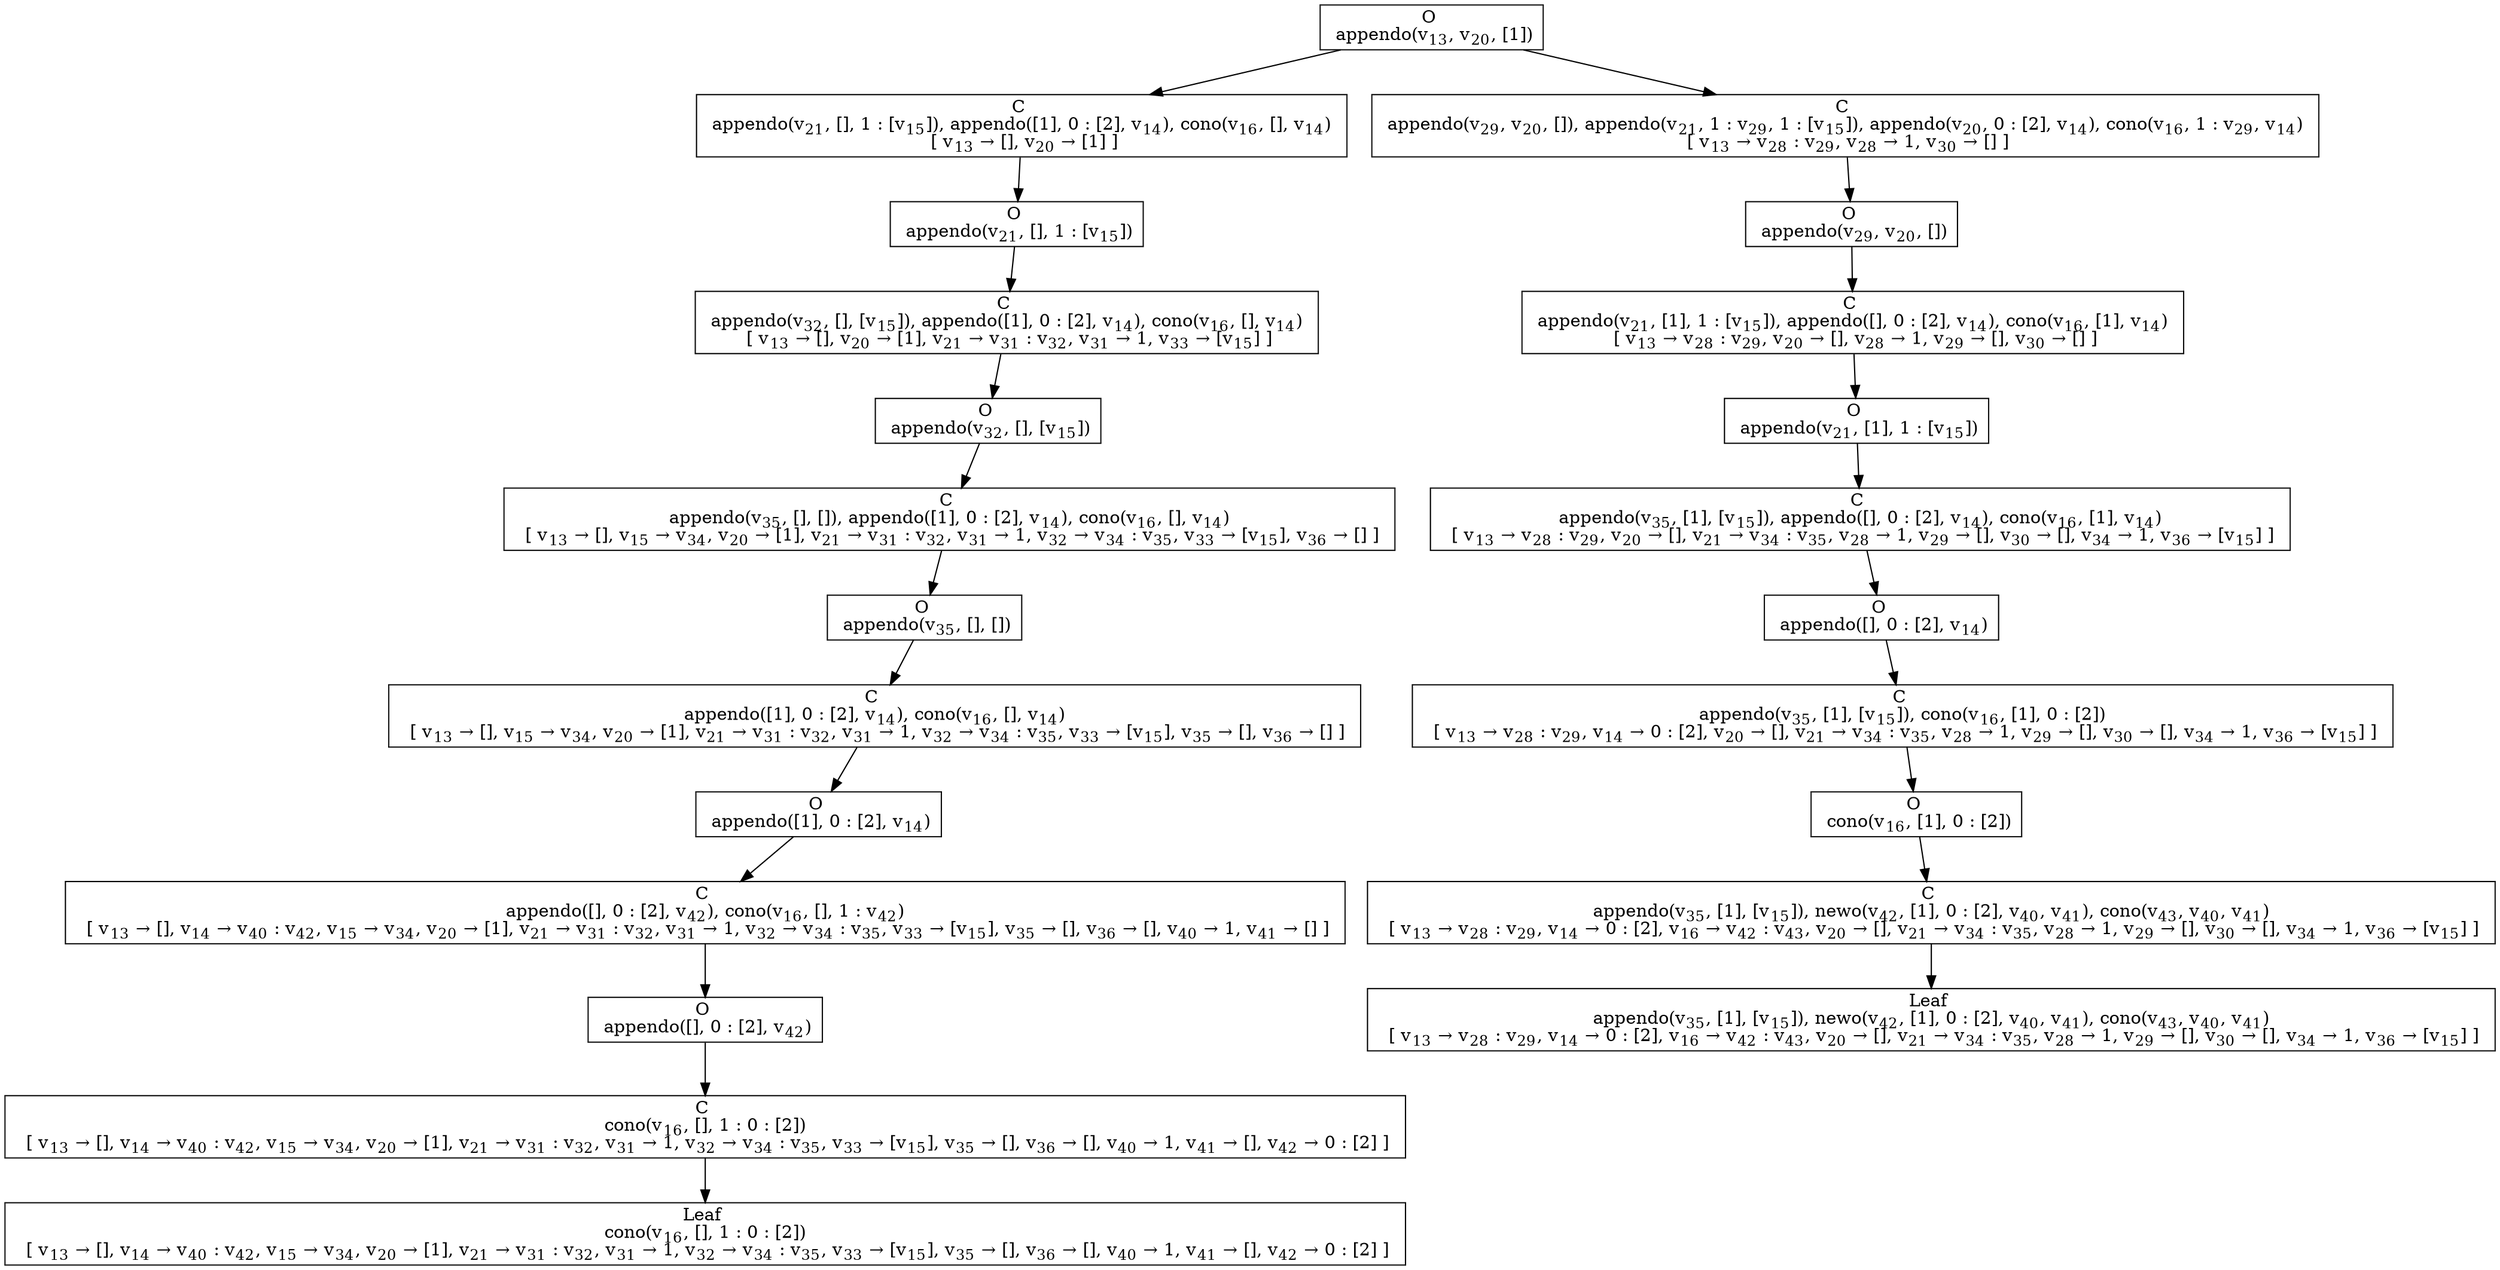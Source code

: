 digraph {
    graph [rankdir=TB
          ,bgcolor=transparent];
    node [shape=box
         ,fillcolor=white
         ,style=filled];
    0 [label=<O <BR/> appendo(v<SUB>13</SUB>, v<SUB>20</SUB>, [1])>];
    1 [label=<C <BR/> appendo(v<SUB>21</SUB>, [], 1 : [v<SUB>15</SUB>]), appendo([1], 0 : [2], v<SUB>14</SUB>), cono(v<SUB>16</SUB>, [], v<SUB>14</SUB>) <BR/>  [ v<SUB>13</SUB> &rarr; [], v<SUB>20</SUB> &rarr; [1] ] >];
    2 [label=<C <BR/> appendo(v<SUB>29</SUB>, v<SUB>20</SUB>, []), appendo(v<SUB>21</SUB>, 1 : v<SUB>29</SUB>, 1 : [v<SUB>15</SUB>]), appendo(v<SUB>20</SUB>, 0 : [2], v<SUB>14</SUB>), cono(v<SUB>16</SUB>, 1 : v<SUB>29</SUB>, v<SUB>14</SUB>) <BR/>  [ v<SUB>13</SUB> &rarr; v<SUB>28</SUB> : v<SUB>29</SUB>, v<SUB>28</SUB> &rarr; 1, v<SUB>30</SUB> &rarr; [] ] >];
    3 [label=<O <BR/> appendo(v<SUB>21</SUB>, [], 1 : [v<SUB>15</SUB>])>];
    4 [label=<C <BR/> appendo(v<SUB>32</SUB>, [], [v<SUB>15</SUB>]), appendo([1], 0 : [2], v<SUB>14</SUB>), cono(v<SUB>16</SUB>, [], v<SUB>14</SUB>) <BR/>  [ v<SUB>13</SUB> &rarr; [], v<SUB>20</SUB> &rarr; [1], v<SUB>21</SUB> &rarr; v<SUB>31</SUB> : v<SUB>32</SUB>, v<SUB>31</SUB> &rarr; 1, v<SUB>33</SUB> &rarr; [v<SUB>15</SUB>] ] >];
    5 [label=<O <BR/> appendo(v<SUB>32</SUB>, [], [v<SUB>15</SUB>])>];
    6 [label=<C <BR/> appendo(v<SUB>35</SUB>, [], []), appendo([1], 0 : [2], v<SUB>14</SUB>), cono(v<SUB>16</SUB>, [], v<SUB>14</SUB>) <BR/>  [ v<SUB>13</SUB> &rarr; [], v<SUB>15</SUB> &rarr; v<SUB>34</SUB>, v<SUB>20</SUB> &rarr; [1], v<SUB>21</SUB> &rarr; v<SUB>31</SUB> : v<SUB>32</SUB>, v<SUB>31</SUB> &rarr; 1, v<SUB>32</SUB> &rarr; v<SUB>34</SUB> : v<SUB>35</SUB>, v<SUB>33</SUB> &rarr; [v<SUB>15</SUB>], v<SUB>36</SUB> &rarr; [] ] >];
    7 [label=<O <BR/> appendo(v<SUB>35</SUB>, [], [])>];
    8 [label=<C <BR/> appendo([1], 0 : [2], v<SUB>14</SUB>), cono(v<SUB>16</SUB>, [], v<SUB>14</SUB>) <BR/>  [ v<SUB>13</SUB> &rarr; [], v<SUB>15</SUB> &rarr; v<SUB>34</SUB>, v<SUB>20</SUB> &rarr; [1], v<SUB>21</SUB> &rarr; v<SUB>31</SUB> : v<SUB>32</SUB>, v<SUB>31</SUB> &rarr; 1, v<SUB>32</SUB> &rarr; v<SUB>34</SUB> : v<SUB>35</SUB>, v<SUB>33</SUB> &rarr; [v<SUB>15</SUB>], v<SUB>35</SUB> &rarr; [], v<SUB>36</SUB> &rarr; [] ] >];
    9 [label=<O <BR/> appendo([1], 0 : [2], v<SUB>14</SUB>)>];
    10 [label=<C <BR/> appendo([], 0 : [2], v<SUB>42</SUB>), cono(v<SUB>16</SUB>, [], 1 : v<SUB>42</SUB>) <BR/>  [ v<SUB>13</SUB> &rarr; [], v<SUB>14</SUB> &rarr; v<SUB>40</SUB> : v<SUB>42</SUB>, v<SUB>15</SUB> &rarr; v<SUB>34</SUB>, v<SUB>20</SUB> &rarr; [1], v<SUB>21</SUB> &rarr; v<SUB>31</SUB> : v<SUB>32</SUB>, v<SUB>31</SUB> &rarr; 1, v<SUB>32</SUB> &rarr; v<SUB>34</SUB> : v<SUB>35</SUB>, v<SUB>33</SUB> &rarr; [v<SUB>15</SUB>], v<SUB>35</SUB> &rarr; [], v<SUB>36</SUB> &rarr; [], v<SUB>40</SUB> &rarr; 1, v<SUB>41</SUB> &rarr; [] ] >];
    11 [label=<O <BR/> appendo([], 0 : [2], v<SUB>42</SUB>)>];
    12 [label=<C <BR/> cono(v<SUB>16</SUB>, [], 1 : 0 : [2]) <BR/>  [ v<SUB>13</SUB> &rarr; [], v<SUB>14</SUB> &rarr; v<SUB>40</SUB> : v<SUB>42</SUB>, v<SUB>15</SUB> &rarr; v<SUB>34</SUB>, v<SUB>20</SUB> &rarr; [1], v<SUB>21</SUB> &rarr; v<SUB>31</SUB> : v<SUB>32</SUB>, v<SUB>31</SUB> &rarr; 1, v<SUB>32</SUB> &rarr; v<SUB>34</SUB> : v<SUB>35</SUB>, v<SUB>33</SUB> &rarr; [v<SUB>15</SUB>], v<SUB>35</SUB> &rarr; [], v<SUB>36</SUB> &rarr; [], v<SUB>40</SUB> &rarr; 1, v<SUB>41</SUB> &rarr; [], v<SUB>42</SUB> &rarr; 0 : [2] ] >];
    13 [label=<Leaf <BR/> cono(v<SUB>16</SUB>, [], 1 : 0 : [2]) <BR/>  [ v<SUB>13</SUB> &rarr; [], v<SUB>14</SUB> &rarr; v<SUB>40</SUB> : v<SUB>42</SUB>, v<SUB>15</SUB> &rarr; v<SUB>34</SUB>, v<SUB>20</SUB> &rarr; [1], v<SUB>21</SUB> &rarr; v<SUB>31</SUB> : v<SUB>32</SUB>, v<SUB>31</SUB> &rarr; 1, v<SUB>32</SUB> &rarr; v<SUB>34</SUB> : v<SUB>35</SUB>, v<SUB>33</SUB> &rarr; [v<SUB>15</SUB>], v<SUB>35</SUB> &rarr; [], v<SUB>36</SUB> &rarr; [], v<SUB>40</SUB> &rarr; 1, v<SUB>41</SUB> &rarr; [], v<SUB>42</SUB> &rarr; 0 : [2] ] >];
    14 [label=<O <BR/> appendo(v<SUB>29</SUB>, v<SUB>20</SUB>, [])>];
    15 [label=<C <BR/> appendo(v<SUB>21</SUB>, [1], 1 : [v<SUB>15</SUB>]), appendo([], 0 : [2], v<SUB>14</SUB>), cono(v<SUB>16</SUB>, [1], v<SUB>14</SUB>) <BR/>  [ v<SUB>13</SUB> &rarr; v<SUB>28</SUB> : v<SUB>29</SUB>, v<SUB>20</SUB> &rarr; [], v<SUB>28</SUB> &rarr; 1, v<SUB>29</SUB> &rarr; [], v<SUB>30</SUB> &rarr; [] ] >];
    16 [label=<O <BR/> appendo(v<SUB>21</SUB>, [1], 1 : [v<SUB>15</SUB>])>];
    17 [label=<C <BR/> appendo(v<SUB>35</SUB>, [1], [v<SUB>15</SUB>]), appendo([], 0 : [2], v<SUB>14</SUB>), cono(v<SUB>16</SUB>, [1], v<SUB>14</SUB>) <BR/>  [ v<SUB>13</SUB> &rarr; v<SUB>28</SUB> : v<SUB>29</SUB>, v<SUB>20</SUB> &rarr; [], v<SUB>21</SUB> &rarr; v<SUB>34</SUB> : v<SUB>35</SUB>, v<SUB>28</SUB> &rarr; 1, v<SUB>29</SUB> &rarr; [], v<SUB>30</SUB> &rarr; [], v<SUB>34</SUB> &rarr; 1, v<SUB>36</SUB> &rarr; [v<SUB>15</SUB>] ] >];
    18 [label=<O <BR/> appendo([], 0 : [2], v<SUB>14</SUB>)>];
    19 [label=<C <BR/> appendo(v<SUB>35</SUB>, [1], [v<SUB>15</SUB>]), cono(v<SUB>16</SUB>, [1], 0 : [2]) <BR/>  [ v<SUB>13</SUB> &rarr; v<SUB>28</SUB> : v<SUB>29</SUB>, v<SUB>14</SUB> &rarr; 0 : [2], v<SUB>20</SUB> &rarr; [], v<SUB>21</SUB> &rarr; v<SUB>34</SUB> : v<SUB>35</SUB>, v<SUB>28</SUB> &rarr; 1, v<SUB>29</SUB> &rarr; [], v<SUB>30</SUB> &rarr; [], v<SUB>34</SUB> &rarr; 1, v<SUB>36</SUB> &rarr; [v<SUB>15</SUB>] ] >];
    20 [label=<O <BR/> cono(v<SUB>16</SUB>, [1], 0 : [2])>];
    21 [label=<C <BR/> appendo(v<SUB>35</SUB>, [1], [v<SUB>15</SUB>]), newo(v<SUB>42</SUB>, [1], 0 : [2], v<SUB>40</SUB>, v<SUB>41</SUB>), cono(v<SUB>43</SUB>, v<SUB>40</SUB>, v<SUB>41</SUB>) <BR/>  [ v<SUB>13</SUB> &rarr; v<SUB>28</SUB> : v<SUB>29</SUB>, v<SUB>14</SUB> &rarr; 0 : [2], v<SUB>16</SUB> &rarr; v<SUB>42</SUB> : v<SUB>43</SUB>, v<SUB>20</SUB> &rarr; [], v<SUB>21</SUB> &rarr; v<SUB>34</SUB> : v<SUB>35</SUB>, v<SUB>28</SUB> &rarr; 1, v<SUB>29</SUB> &rarr; [], v<SUB>30</SUB> &rarr; [], v<SUB>34</SUB> &rarr; 1, v<SUB>36</SUB> &rarr; [v<SUB>15</SUB>] ] >];
    22 [label=<Leaf <BR/> appendo(v<SUB>35</SUB>, [1], [v<SUB>15</SUB>]), newo(v<SUB>42</SUB>, [1], 0 : [2], v<SUB>40</SUB>, v<SUB>41</SUB>), cono(v<SUB>43</SUB>, v<SUB>40</SUB>, v<SUB>41</SUB>) <BR/>  [ v<SUB>13</SUB> &rarr; v<SUB>28</SUB> : v<SUB>29</SUB>, v<SUB>14</SUB> &rarr; 0 : [2], v<SUB>16</SUB> &rarr; v<SUB>42</SUB> : v<SUB>43</SUB>, v<SUB>20</SUB> &rarr; [], v<SUB>21</SUB> &rarr; v<SUB>34</SUB> : v<SUB>35</SUB>, v<SUB>28</SUB> &rarr; 1, v<SUB>29</SUB> &rarr; [], v<SUB>30</SUB> &rarr; [], v<SUB>34</SUB> &rarr; 1, v<SUB>36</SUB> &rarr; [v<SUB>15</SUB>] ] >];
    0 -> 1 [label=""];
    0 -> 2 [label=""];
    1 -> 3 [label=""];
    2 -> 14 [label=""];
    3 -> 4 [label=""];
    4 -> 5 [label=""];
    5 -> 6 [label=""];
    6 -> 7 [label=""];
    7 -> 8 [label=""];
    8 -> 9 [label=""];
    9 -> 10 [label=""];
    10 -> 11 [label=""];
    11 -> 12 [label=""];
    12 -> 13 [label=""];
    14 -> 15 [label=""];
    15 -> 16 [label=""];
    16 -> 17 [label=""];
    17 -> 18 [label=""];
    18 -> 19 [label=""];
    19 -> 20 [label=""];
    20 -> 21 [label=""];
    21 -> 22 [label=""];
}